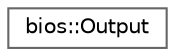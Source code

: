 digraph "Graphical Class Hierarchy"
{
 // LATEX_PDF_SIZE
  bgcolor="transparent";
  edge [fontname=Helvetica,fontsize=10,labelfontname=Helvetica,labelfontsize=10];
  node [fontname=Helvetica,fontsize=10,shape=box,height=0.2,width=0.4];
  rankdir="LR";
  Node0 [id="Node000000",label="bios::Output",height=0.2,width=0.4,color="grey40", fillcolor="white", style="filled",URL="$da/db0/classbios_1_1Output.html",tooltip=" "];
}
